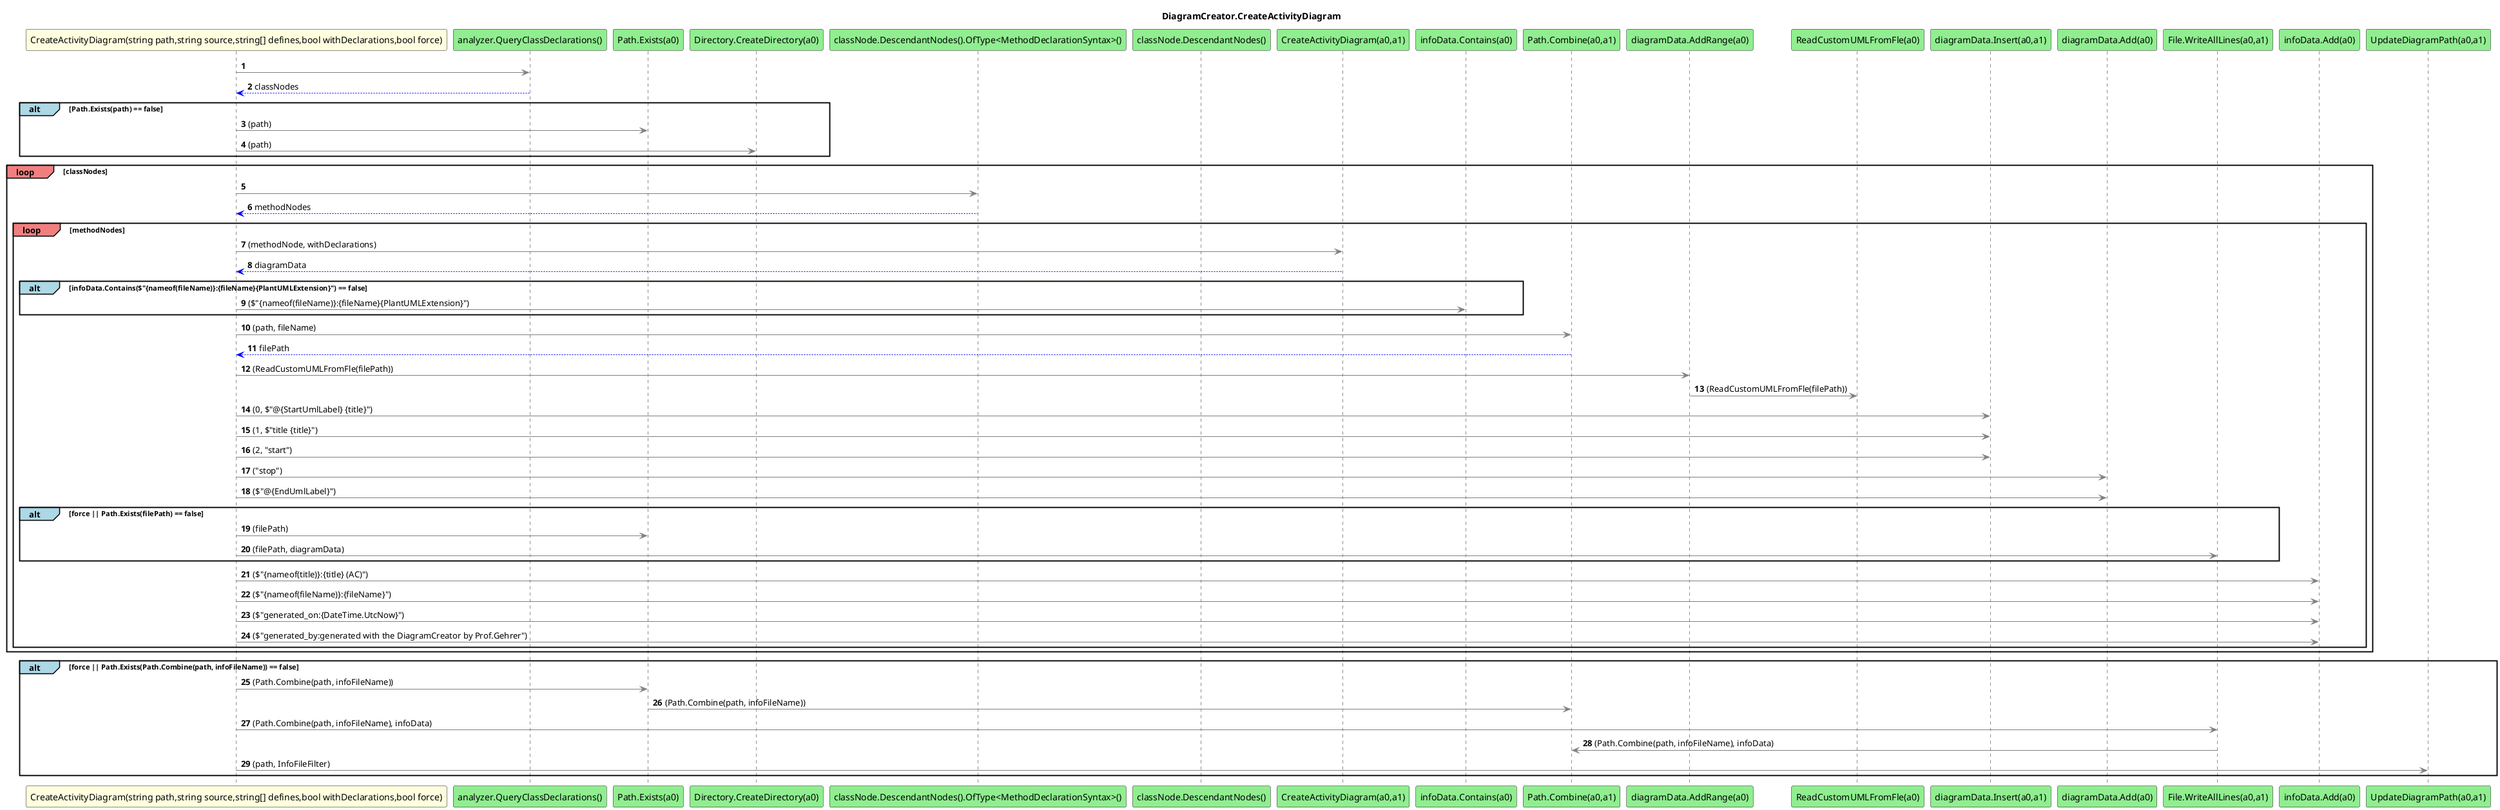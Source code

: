 @startuml DiagramCreator.CreateActivityDiagram
title DiagramCreator.CreateActivityDiagram
participant "CreateActivityDiagram(string path,string source,string[] defines,bool withDeclarations,bool force)" as CreateActivityDiagram_p0_p1_p2_p3_p4 #LightYellow
participant "analyzer.QueryClassDeclarations()" as analyzer_QueryClassDeclarations #LightGreen
participant "Path.Exists(a0)" as Path_Exists_a0 #LightGreen
participant "Directory.CreateDirectory(a0)" as Directory_CreateDirectory_a0 #LightGreen
participant "classNode.DescendantNodes().OfType<MethodDeclarationSyntax>()" as classNode_DescendantNodes_OfType_MethodDeclarationSyntax_ #LightGreen
participant "classNode.DescendantNodes()" as classNode_DescendantNodes #LightGreen
participant "CreateActivityDiagram(a0,a1)" as CreateActivityDiagram_a0_a1 #LightGreen
participant "infoData.Contains(a0)" as infoData_Contains_a0 #LightGreen
participant "Path.Combine(a0,a1)" as Path_Combine_a0_a1 #LightGreen
participant "diagramData.AddRange(a0)" as diagramData_AddRange_a0 #LightGreen
participant "ReadCustomUMLFromFle(a0)" as ReadCustomUMLFromFle_a0 #LightGreen
participant "diagramData.Insert(a0,a1)" as diagramData_Insert_a0_a1 #LightGreen
participant "diagramData.Add(a0)" as diagramData_Add_a0 #LightGreen
participant "File.WriteAllLines(a0,a1)" as File_WriteAllLines_a0_a1 #LightGreen
participant "infoData.Add(a0)" as infoData_Add_a0 #LightGreen
participant "UpdateDiagramPath(a0,a1)" as UpdateDiagramPath_a0_a1 #LightGreen
autonumber
CreateActivityDiagram_p0_p1_p2_p3_p4 -[#grey]> analyzer_QueryClassDeclarations
analyzer_QueryClassDeclarations -[#blue]-> CreateActivityDiagram_p0_p1_p2_p3_p4 : classNodes
alt#LightBlue Path.Exists(path) == false
 CreateActivityDiagram_p0_p1_p2_p3_p4 -[#grey]> Path_Exists_a0 : (path)
 CreateActivityDiagram_p0_p1_p2_p3_p4 -[#grey]> Directory_CreateDirectory_a0 : (path)
end
loop#LightCoral classNodes
 CreateActivityDiagram_p0_p1_p2_p3_p4 -[#grey]> classNode_DescendantNodes_OfType_MethodDeclarationSyntax_
 classNode_DescendantNodes_OfType_MethodDeclarationSyntax_ -[#blue]-> CreateActivityDiagram_p0_p1_p2_p3_p4 : methodNodes
 loop#LightCoral methodNodes
 CreateActivityDiagram_p0_p1_p2_p3_p4 -[#grey]> CreateActivityDiagram_a0_a1 : (methodNode, withDeclarations)
 CreateActivityDiagram_a0_a1 -[#blue]-> CreateActivityDiagram_p0_p1_p2_p3_p4 : diagramData
 alt#LightBlue infoData.Contains($"{nameof(fileName)}:{fileName}{PlantUMLExtension}") == false
 CreateActivityDiagram_p0_p1_p2_p3_p4 -[#grey]> infoData_Contains_a0 : ($"{nameof(fileName)}:{fileName}{PlantUMLExtension}")
 end
 CreateActivityDiagram_p0_p1_p2_p3_p4 -[#grey]> Path_Combine_a0_a1 : (path, fileName)
 Path_Combine_a0_a1 -[#blue]-> CreateActivityDiagram_p0_p1_p2_p3_p4 : filePath
 CreateActivityDiagram_p0_p1_p2_p3_p4 -[#grey]> diagramData_AddRange_a0 : (ReadCustomUMLFromFle(filePath))
 diagramData_AddRange_a0 -[#grey]> ReadCustomUMLFromFle_a0 : (ReadCustomUMLFromFle(filePath))
 CreateActivityDiagram_p0_p1_p2_p3_p4 -[#grey]> diagramData_Insert_a0_a1 : (0, $"@{StartUmlLabel} {title}")
 CreateActivityDiagram_p0_p1_p2_p3_p4 -[#grey]> diagramData_Insert_a0_a1 : (1, $"title {title}")
 CreateActivityDiagram_p0_p1_p2_p3_p4 -[#grey]> diagramData_Insert_a0_a1 : (2, "start")
 CreateActivityDiagram_p0_p1_p2_p3_p4 -[#grey]> diagramData_Add_a0 : ("stop")
 CreateActivityDiagram_p0_p1_p2_p3_p4 -[#grey]> diagramData_Add_a0 : ($"@{EndUmlLabel}")
 alt#LightBlue force || Path.Exists(filePath) == false
 CreateActivityDiagram_p0_p1_p2_p3_p4 -[#grey]> Path_Exists_a0 : (filePath)
 CreateActivityDiagram_p0_p1_p2_p3_p4 -[#grey]> File_WriteAllLines_a0_a1 : (filePath, diagramData)
 end
 CreateActivityDiagram_p0_p1_p2_p3_p4 -[#grey]> infoData_Add_a0 : ($"{nameof(title)}:{title} (AC)")
 CreateActivityDiagram_p0_p1_p2_p3_p4 -[#grey]> infoData_Add_a0 : ($"{nameof(fileName)}:{fileName}")
 CreateActivityDiagram_p0_p1_p2_p3_p4 -[#grey]> infoData_Add_a0 : ($"generated_on:{DateTime.UtcNow}")
 CreateActivityDiagram_p0_p1_p2_p3_p4 -[#grey]> infoData_Add_a0 : ($"generated_by:generated with the DiagramCreator by Prof.Gehrer")
 end
end
alt#LightBlue force || Path.Exists(Path.Combine(path, infoFileName)) == false
 CreateActivityDiagram_p0_p1_p2_p3_p4 -[#grey]> Path_Exists_a0 : (Path.Combine(path, infoFileName))
 Path_Exists_a0 -[#grey]> Path_Combine_a0_a1 : (Path.Combine(path, infoFileName))
 CreateActivityDiagram_p0_p1_p2_p3_p4 -[#grey]> File_WriteAllLines_a0_a1 : (Path.Combine(path, infoFileName), infoData)
 File_WriteAllLines_a0_a1 -[#grey]> Path_Combine_a0_a1 : (Path.Combine(path, infoFileName), infoData)
 CreateActivityDiagram_p0_p1_p2_p3_p4 -[#grey]> UpdateDiagramPath_a0_a1 : (path, InfoFileFilter)
end
@enduml
